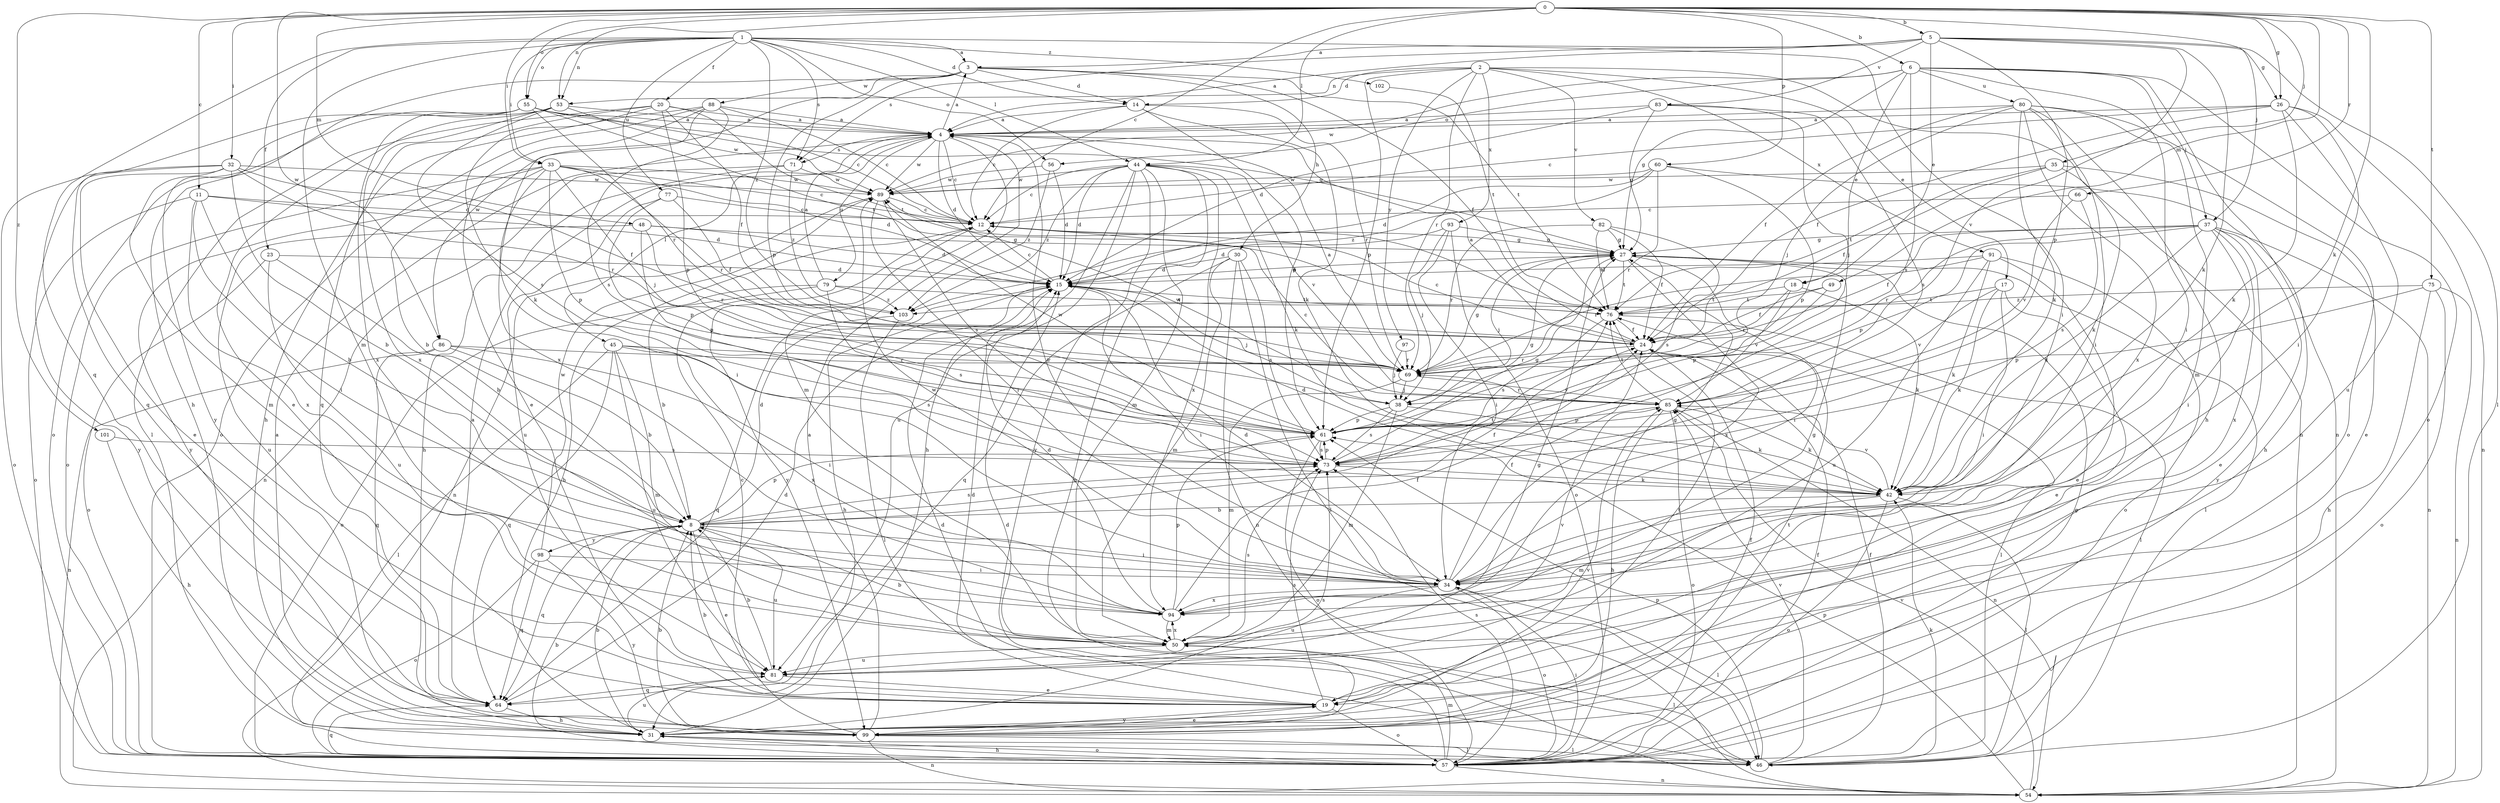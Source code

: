 strict digraph  {
0;
1;
2;
3;
4;
5;
6;
8;
11;
12;
14;
15;
17;
18;
19;
20;
23;
24;
26;
27;
30;
31;
32;
33;
34;
35;
37;
38;
42;
44;
45;
46;
48;
49;
50;
53;
54;
55;
56;
57;
60;
61;
64;
66;
69;
71;
73;
75;
76;
77;
79;
80;
81;
82;
83;
85;
86;
88;
89;
91;
93;
94;
97;
98;
99;
101;
102;
103;
0 -> 5  [label=b];
0 -> 6  [label=b];
0 -> 11  [label=c];
0 -> 12  [label=c];
0 -> 26  [label=g];
0 -> 32  [label=i];
0 -> 33  [label=i];
0 -> 35  [label=j];
0 -> 37  [label=j];
0 -> 42  [label=k];
0 -> 44  [label=l];
0 -> 48  [label=m];
0 -> 49  [label=m];
0 -> 53  [label=n];
0 -> 55  [label=o];
0 -> 60  [label=p];
0 -> 66  [label=r];
0 -> 75  [label=t];
0 -> 86  [label=w];
0 -> 101  [label=z];
1 -> 3  [label=a];
1 -> 14  [label=d];
1 -> 20  [label=f];
1 -> 23  [label=f];
1 -> 33  [label=i];
1 -> 34  [label=i];
1 -> 44  [label=l];
1 -> 50  [label=m];
1 -> 53  [label=n];
1 -> 55  [label=o];
1 -> 56  [label=o];
1 -> 64  [label=q];
1 -> 71  [label=s];
1 -> 77  [label=u];
1 -> 102  [label=z];
1 -> 103  [label=z];
2 -> 14  [label=d];
2 -> 17  [label=e];
2 -> 53  [label=n];
2 -> 54  [label=n];
2 -> 61  [label=p];
2 -> 69  [label=r];
2 -> 82  [label=v];
2 -> 91  [label=x];
2 -> 93  [label=x];
2 -> 97  [label=y];
3 -> 14  [label=d];
3 -> 24  [label=f];
3 -> 30  [label=h];
3 -> 31  [label=h];
3 -> 61  [label=p];
3 -> 76  [label=t];
3 -> 86  [label=w];
3 -> 88  [label=w];
4 -> 3  [label=a];
4 -> 12  [label=c];
4 -> 15  [label=d];
4 -> 34  [label=i];
4 -> 45  [label=l];
4 -> 50  [label=m];
4 -> 71  [label=s];
4 -> 79  [label=u];
4 -> 89  [label=w];
5 -> 3  [label=a];
5 -> 4  [label=a];
5 -> 18  [label=e];
5 -> 26  [label=g];
5 -> 42  [label=k];
5 -> 46  [label=l];
5 -> 61  [label=p];
5 -> 71  [label=s];
5 -> 83  [label=v];
5 -> 85  [label=v];
6 -> 18  [label=e];
6 -> 27  [label=g];
6 -> 34  [label=i];
6 -> 37  [label=j];
6 -> 54  [label=n];
6 -> 56  [label=o];
6 -> 57  [label=o];
6 -> 73  [label=s];
6 -> 80  [label=u];
6 -> 89  [label=w];
8 -> 15  [label=d];
8 -> 19  [label=e];
8 -> 24  [label=f];
8 -> 34  [label=i];
8 -> 61  [label=p];
8 -> 64  [label=q];
8 -> 73  [label=s];
8 -> 76  [label=t];
8 -> 81  [label=u];
8 -> 98  [label=y];
11 -> 8  [label=b];
11 -> 12  [label=c];
11 -> 15  [label=d];
11 -> 34  [label=i];
11 -> 57  [label=o];
11 -> 94  [label=x];
12 -> 27  [label=g];
12 -> 31  [label=h];
12 -> 99  [label=y];
14 -> 4  [label=a];
14 -> 12  [label=c];
14 -> 42  [label=k];
14 -> 61  [label=p];
14 -> 69  [label=r];
15 -> 12  [label=c];
15 -> 31  [label=h];
15 -> 34  [label=i];
15 -> 38  [label=j];
15 -> 76  [label=t];
17 -> 19  [label=e];
17 -> 34  [label=i];
17 -> 42  [label=k];
17 -> 76  [label=t];
17 -> 85  [label=v];
18 -> 42  [label=k];
18 -> 69  [label=r];
18 -> 76  [label=t];
18 -> 85  [label=v];
19 -> 8  [label=b];
19 -> 15  [label=d];
19 -> 57  [label=o];
19 -> 73  [label=s];
19 -> 76  [label=t];
19 -> 99  [label=y];
20 -> 4  [label=a];
20 -> 24  [label=f];
20 -> 42  [label=k];
20 -> 46  [label=l];
20 -> 61  [label=p];
20 -> 64  [label=q];
20 -> 76  [label=t];
23 -> 8  [label=b];
23 -> 15  [label=d];
23 -> 57  [label=o];
23 -> 81  [label=u];
24 -> 4  [label=a];
24 -> 12  [label=c];
24 -> 46  [label=l];
24 -> 69  [label=r];
26 -> 4  [label=a];
26 -> 12  [label=c];
26 -> 24  [label=f];
26 -> 34  [label=i];
26 -> 42  [label=k];
26 -> 54  [label=n];
26 -> 81  [label=u];
27 -> 15  [label=d];
27 -> 34  [label=i];
27 -> 38  [label=j];
27 -> 46  [label=l];
27 -> 76  [label=t];
27 -> 94  [label=x];
30 -> 15  [label=d];
30 -> 46  [label=l];
30 -> 50  [label=m];
30 -> 54  [label=n];
30 -> 64  [label=q];
30 -> 73  [label=s];
31 -> 4  [label=a];
31 -> 8  [label=b];
31 -> 46  [label=l];
31 -> 57  [label=o];
31 -> 73  [label=s];
31 -> 81  [label=u];
31 -> 85  [label=v];
32 -> 8  [label=b];
32 -> 19  [label=e];
32 -> 24  [label=f];
32 -> 50  [label=m];
32 -> 57  [label=o];
32 -> 69  [label=r];
32 -> 89  [label=w];
32 -> 99  [label=y];
33 -> 8  [label=b];
33 -> 12  [label=c];
33 -> 15  [label=d];
33 -> 34  [label=i];
33 -> 38  [label=j];
33 -> 57  [label=o];
33 -> 61  [label=p];
33 -> 69  [label=r];
33 -> 89  [label=w];
33 -> 99  [label=y];
34 -> 15  [label=d];
34 -> 24  [label=f];
34 -> 27  [label=g];
34 -> 46  [label=l];
34 -> 57  [label=o];
34 -> 81  [label=u];
34 -> 89  [label=w];
34 -> 94  [label=x];
35 -> 19  [label=e];
35 -> 24  [label=f];
35 -> 42  [label=k];
35 -> 76  [label=t];
35 -> 89  [label=w];
37 -> 19  [label=e];
37 -> 24  [label=f];
37 -> 27  [label=g];
37 -> 34  [label=i];
37 -> 42  [label=k];
37 -> 54  [label=n];
37 -> 61  [label=p];
37 -> 69  [label=r];
37 -> 94  [label=x];
37 -> 99  [label=y];
38 -> 42  [label=k];
38 -> 50  [label=m];
38 -> 61  [label=p];
38 -> 73  [label=s];
42 -> 8  [label=b];
42 -> 15  [label=d];
42 -> 46  [label=l];
42 -> 50  [label=m];
42 -> 57  [label=o];
42 -> 85  [label=v];
44 -> 12  [label=c];
44 -> 15  [label=d];
44 -> 31  [label=h];
44 -> 42  [label=k];
44 -> 50  [label=m];
44 -> 54  [label=n];
44 -> 81  [label=u];
44 -> 85  [label=v];
44 -> 89  [label=w];
44 -> 94  [label=x];
44 -> 99  [label=y];
44 -> 103  [label=z];
45 -> 46  [label=l];
45 -> 50  [label=m];
45 -> 64  [label=q];
45 -> 69  [label=r];
45 -> 73  [label=s];
45 -> 81  [label=u];
45 -> 94  [label=x];
46 -> 15  [label=d];
46 -> 24  [label=f];
46 -> 42  [label=k];
46 -> 61  [label=p];
46 -> 85  [label=v];
48 -> 15  [label=d];
48 -> 27  [label=g];
48 -> 61  [label=p];
48 -> 69  [label=r];
48 -> 81  [label=u];
49 -> 24  [label=f];
49 -> 61  [label=p];
49 -> 76  [label=t];
50 -> 8  [label=b];
50 -> 46  [label=l];
50 -> 73  [label=s];
50 -> 81  [label=u];
50 -> 85  [label=v];
50 -> 94  [label=x];
53 -> 4  [label=a];
53 -> 19  [label=e];
53 -> 57  [label=o];
53 -> 73  [label=s];
53 -> 89  [label=w];
53 -> 94  [label=x];
54 -> 61  [label=p];
54 -> 85  [label=v];
55 -> 4  [label=a];
55 -> 12  [label=c];
55 -> 27  [label=g];
55 -> 64  [label=q];
55 -> 69  [label=r];
55 -> 76  [label=t];
55 -> 94  [label=x];
55 -> 99  [label=y];
56 -> 15  [label=d];
56 -> 89  [label=w];
56 -> 103  [label=z];
57 -> 8  [label=b];
57 -> 15  [label=d];
57 -> 24  [label=f];
57 -> 27  [label=g];
57 -> 31  [label=h];
57 -> 34  [label=i];
57 -> 50  [label=m];
57 -> 54  [label=n];
57 -> 64  [label=q];
57 -> 73  [label=s];
60 -> 15  [label=d];
60 -> 31  [label=h];
60 -> 61  [label=p];
60 -> 69  [label=r];
60 -> 89  [label=w];
60 -> 103  [label=z];
61 -> 27  [label=g];
61 -> 57  [label=o];
61 -> 73  [label=s];
61 -> 89  [label=w];
64 -> 4  [label=a];
64 -> 15  [label=d];
64 -> 31  [label=h];
66 -> 12  [label=c];
66 -> 73  [label=s];
66 -> 85  [label=v];
69 -> 4  [label=a];
69 -> 27  [label=g];
69 -> 38  [label=j];
69 -> 50  [label=m];
69 -> 85  [label=v];
71 -> 31  [label=h];
71 -> 54  [label=n];
71 -> 89  [label=w];
71 -> 103  [label=z];
73 -> 27  [label=g];
73 -> 42  [label=k];
73 -> 61  [label=p];
75 -> 31  [label=h];
75 -> 54  [label=n];
75 -> 57  [label=o];
75 -> 61  [label=p];
75 -> 103  [label=z];
76 -> 24  [label=f];
76 -> 46  [label=l];
76 -> 73  [label=s];
77 -> 12  [label=c];
77 -> 24  [label=f];
77 -> 61  [label=p];
77 -> 81  [label=u];
79 -> 4  [label=a];
79 -> 8  [label=b];
79 -> 57  [label=o];
79 -> 73  [label=s];
79 -> 76  [label=t];
79 -> 103  [label=z];
80 -> 4  [label=a];
80 -> 24  [label=f];
80 -> 31  [label=h];
80 -> 34  [label=i];
80 -> 38  [label=j];
80 -> 42  [label=k];
80 -> 50  [label=m];
80 -> 57  [label=o];
80 -> 94  [label=x];
81 -> 8  [label=b];
81 -> 19  [label=e];
81 -> 27  [label=g];
81 -> 64  [label=q];
82 -> 24  [label=f];
82 -> 27  [label=g];
82 -> 69  [label=r];
82 -> 73  [label=s];
82 -> 76  [label=t];
83 -> 4  [label=a];
83 -> 15  [label=d];
83 -> 27  [label=g];
83 -> 38  [label=j];
83 -> 73  [label=s];
85 -> 12  [label=c];
85 -> 31  [label=h];
85 -> 42  [label=k];
85 -> 54  [label=n];
85 -> 57  [label=o];
85 -> 61  [label=p];
85 -> 69  [label=r];
85 -> 76  [label=t];
85 -> 89  [label=w];
86 -> 8  [label=b];
86 -> 34  [label=i];
86 -> 54  [label=n];
86 -> 64  [label=q];
86 -> 69  [label=r];
88 -> 4  [label=a];
88 -> 12  [label=c];
88 -> 19  [label=e];
88 -> 31  [label=h];
88 -> 57  [label=o];
88 -> 73  [label=s];
88 -> 94  [label=x];
89 -> 12  [label=c];
89 -> 34  [label=i];
89 -> 54  [label=n];
89 -> 73  [label=s];
91 -> 15  [label=d];
91 -> 19  [label=e];
91 -> 42  [label=k];
91 -> 57  [label=o];
91 -> 69  [label=r];
91 -> 81  [label=u];
93 -> 15  [label=d];
93 -> 27  [label=g];
93 -> 34  [label=i];
93 -> 38  [label=j];
93 -> 57  [label=o];
94 -> 15  [label=d];
94 -> 24  [label=f];
94 -> 27  [label=g];
94 -> 50  [label=m];
94 -> 61  [label=p];
97 -> 38  [label=j];
97 -> 69  [label=r];
98 -> 34  [label=i];
98 -> 57  [label=o];
98 -> 64  [label=q];
98 -> 89  [label=w];
98 -> 99  [label=y];
99 -> 4  [label=a];
99 -> 8  [label=b];
99 -> 12  [label=c];
99 -> 19  [label=e];
99 -> 24  [label=f];
99 -> 46  [label=l];
99 -> 54  [label=n];
99 -> 76  [label=t];
101 -> 31  [label=h];
101 -> 73  [label=s];
102 -> 76  [label=t];
103 -> 46  [label=l];
103 -> 64  [label=q];
}
